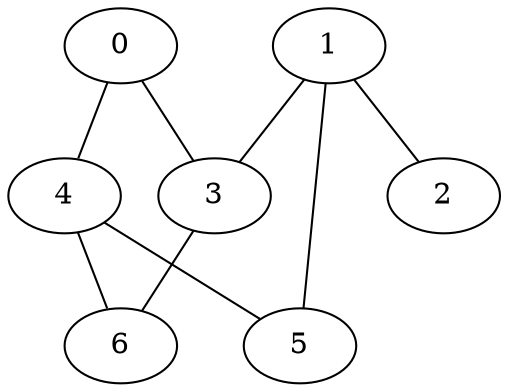 graph "sampletest150-mod1_image22.bmp" {
	0	 [type=corner,
		x=260,
		y=160];
	3	 [type=intersection,
		x=269,
		y=174];
	0 -- 3	 [angle0="1.00",
		frequency=1,
		type0=line];
	4	 [type=intersection,
		x=259,
		y=20];
	0 -- 4	 [angle0="1.56",
		frequency=1,
		type0=line];
	1	 [type=intersection,
		x=261,
		y=179];
	2	 [type=endpoint,
		x=259,
		y=497];
	1 -- 2	 [angle0="-1.56",
		frequency=1,
		type0=line];
	1 -- 3	 [angle0="-.56",
		frequency=1,
		type0=line];
	5	 [type=corner,
		x=101,
		y=18];
	1 -- 5	 [angle0=".79",
		frequency=1,
		type0=line];
	6	 [type=corner,
		x=415,
		y=16];
	3 -- 6	 [angle0="-.82",
		frequency=1,
		type0=line];
	4 -- 5	 [angle0=".01",
		frequency=1,
		type0=line];
	4 -- 6	 [angle0="-.03",
		frequency=1,
		type0=line];
}

